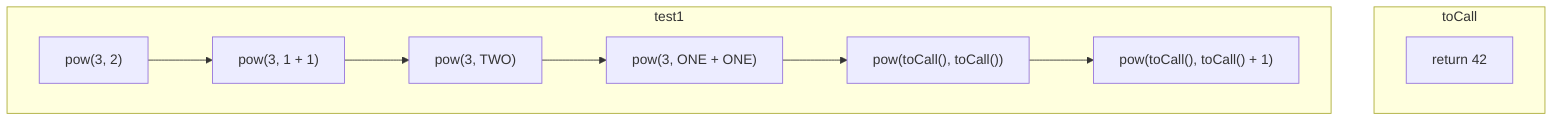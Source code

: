 graph TD
subgraph toCall
    toCall_68["return 42"]:::exitNode
end
subgraph test1
    test1_69["pow(3, 2)"]
    test1_70["pow(3, 1 + 1)"]
    test1_71["pow(3, TWO)"]
    test1_72["pow(3, ONE + ONE)"]
    test1_73["pow(toCall(), toCall())"]
    test1_74["pow(toCall(), toCall() + 1)"]:::exitNode
    test1_69 --> test1_70
    test1_70 --> test1_71
    test1_71 --> test1_72
    test1_72 --> test1_73
    test1_73 --> test1_74
end